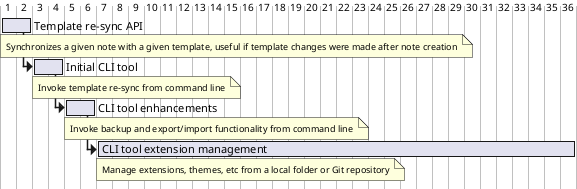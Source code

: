 @startgantt roadmap-gantt

hide footbox

[Template re-sync API] as [template_resync] lasts 2 days
note bottom
    Synchronizes a given note with a given template, useful if template changes were made after note creation
end note

[Initial CLI tool] as [cli_initial] lasts 2 days
note bottom
    Invoke template re-sync from command line
end note

[CLI tool enhancements] as [cli_enhancements] lasts 2 days
note bottom
    Invoke backup and export/import functionality from command line
end note

[CLI tool extension management] as [cli_extensions] lasts 30 days
note bottom
    Manage extensions, themes, etc from a local folder or Git repository
end note

[template_resync] -> [cli_initial]
[cli_initial] -> [cli_enhancements]
[cli_enhancements] -> [cli_extensions]

@endgantt
